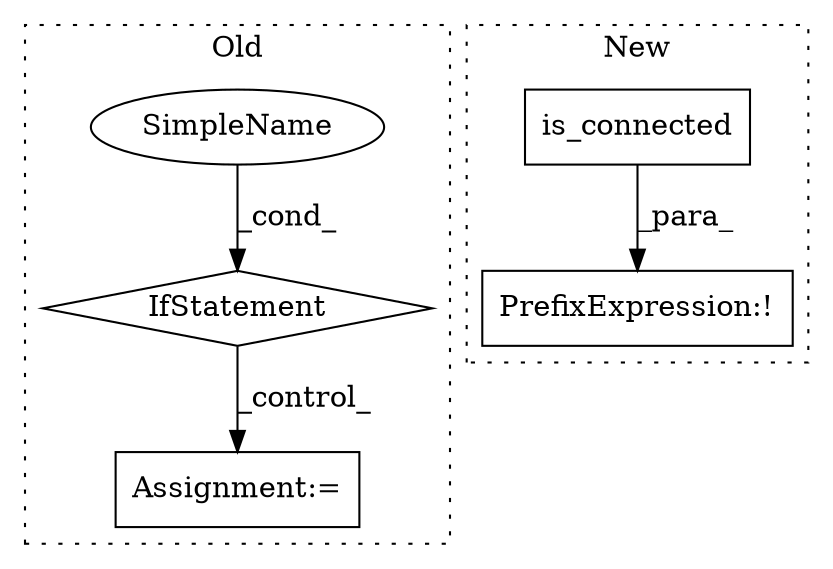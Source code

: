 digraph G {
subgraph cluster0 {
1 [label="IfStatement" a="25" s="5020,5045" l="4,2" shape="diamond"];
4 [label="SimpleName" a="42" s="" l="" shape="ellipse"];
5 [label="Assignment:=" a="7" s="5157" l="1" shape="box"];
label = "Old";
style="dotted";
}
subgraph cluster1 {
2 [label="is_connected" a="32" s="12417,12473" l="13,1" shape="box"];
3 [label="PrefixExpression:!" a="38" s="12407" l="1" shape="box"];
label = "New";
style="dotted";
}
1 -> 5 [label="_control_"];
2 -> 3 [label="_para_"];
4 -> 1 [label="_cond_"];
}